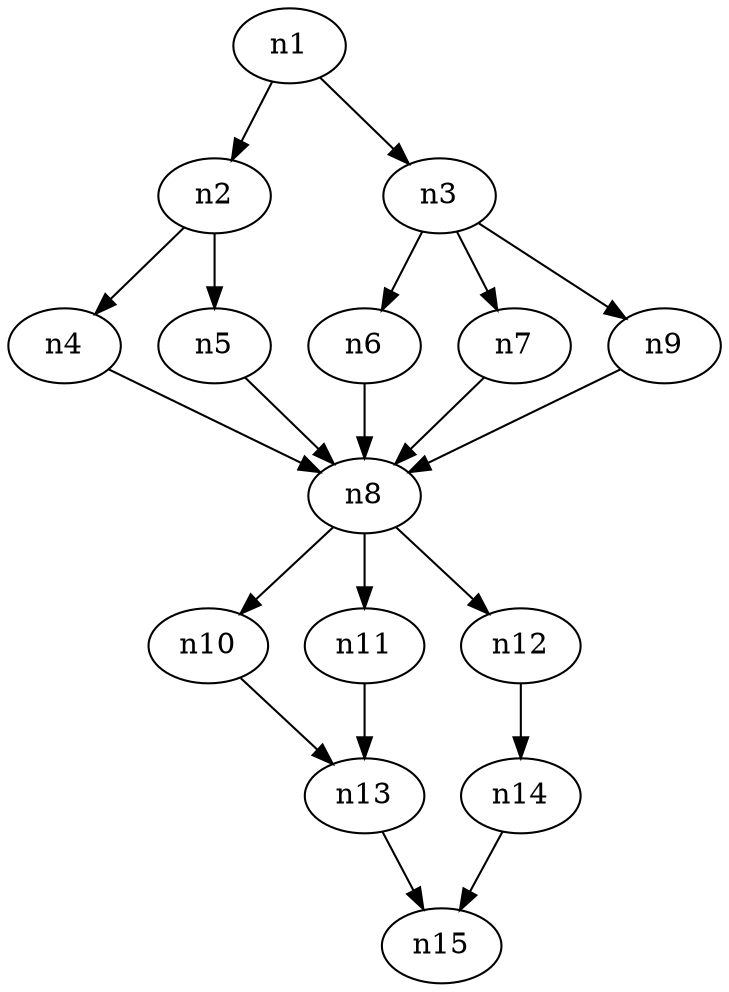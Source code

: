 digraph G {


    n1 -> n2     [_graphml_id=e1];
    n1 -> n3     [_graphml_id=e2];
    n2 -> n4     [_graphml_id=e3];
    n2 -> n5     [_graphml_id=e4];
    n3 -> n6     [_graphml_id=e5];
    n3 -> n7     [_graphml_id=e6];
    n4 -> n8     [_graphml_id=e7];
    n5 -> n8     [_graphml_id=e8];
    n6 -> n8     [_graphml_id=e9];
    n7 -> n8     [_graphml_id=e10];
    n3 -> n9     [_graphml_id=e11];
    n9 -> n8     [_graphml_id=e12];
    n8 -> n10    [_graphml_id=e13];
    n8 -> n11    [_graphml_id=e14];
    n8 -> n12    [_graphml_id=e15];
    n10 -> n13   [_graphml_id=e16];
    n11 -> n13   [_graphml_id=e17];
    n12 -> n14   [_graphml_id=e18];
    n13 -> n15   [_graphml_id=e19];
    n14 -> n15   [_graphml_id=e20];
    
    
}